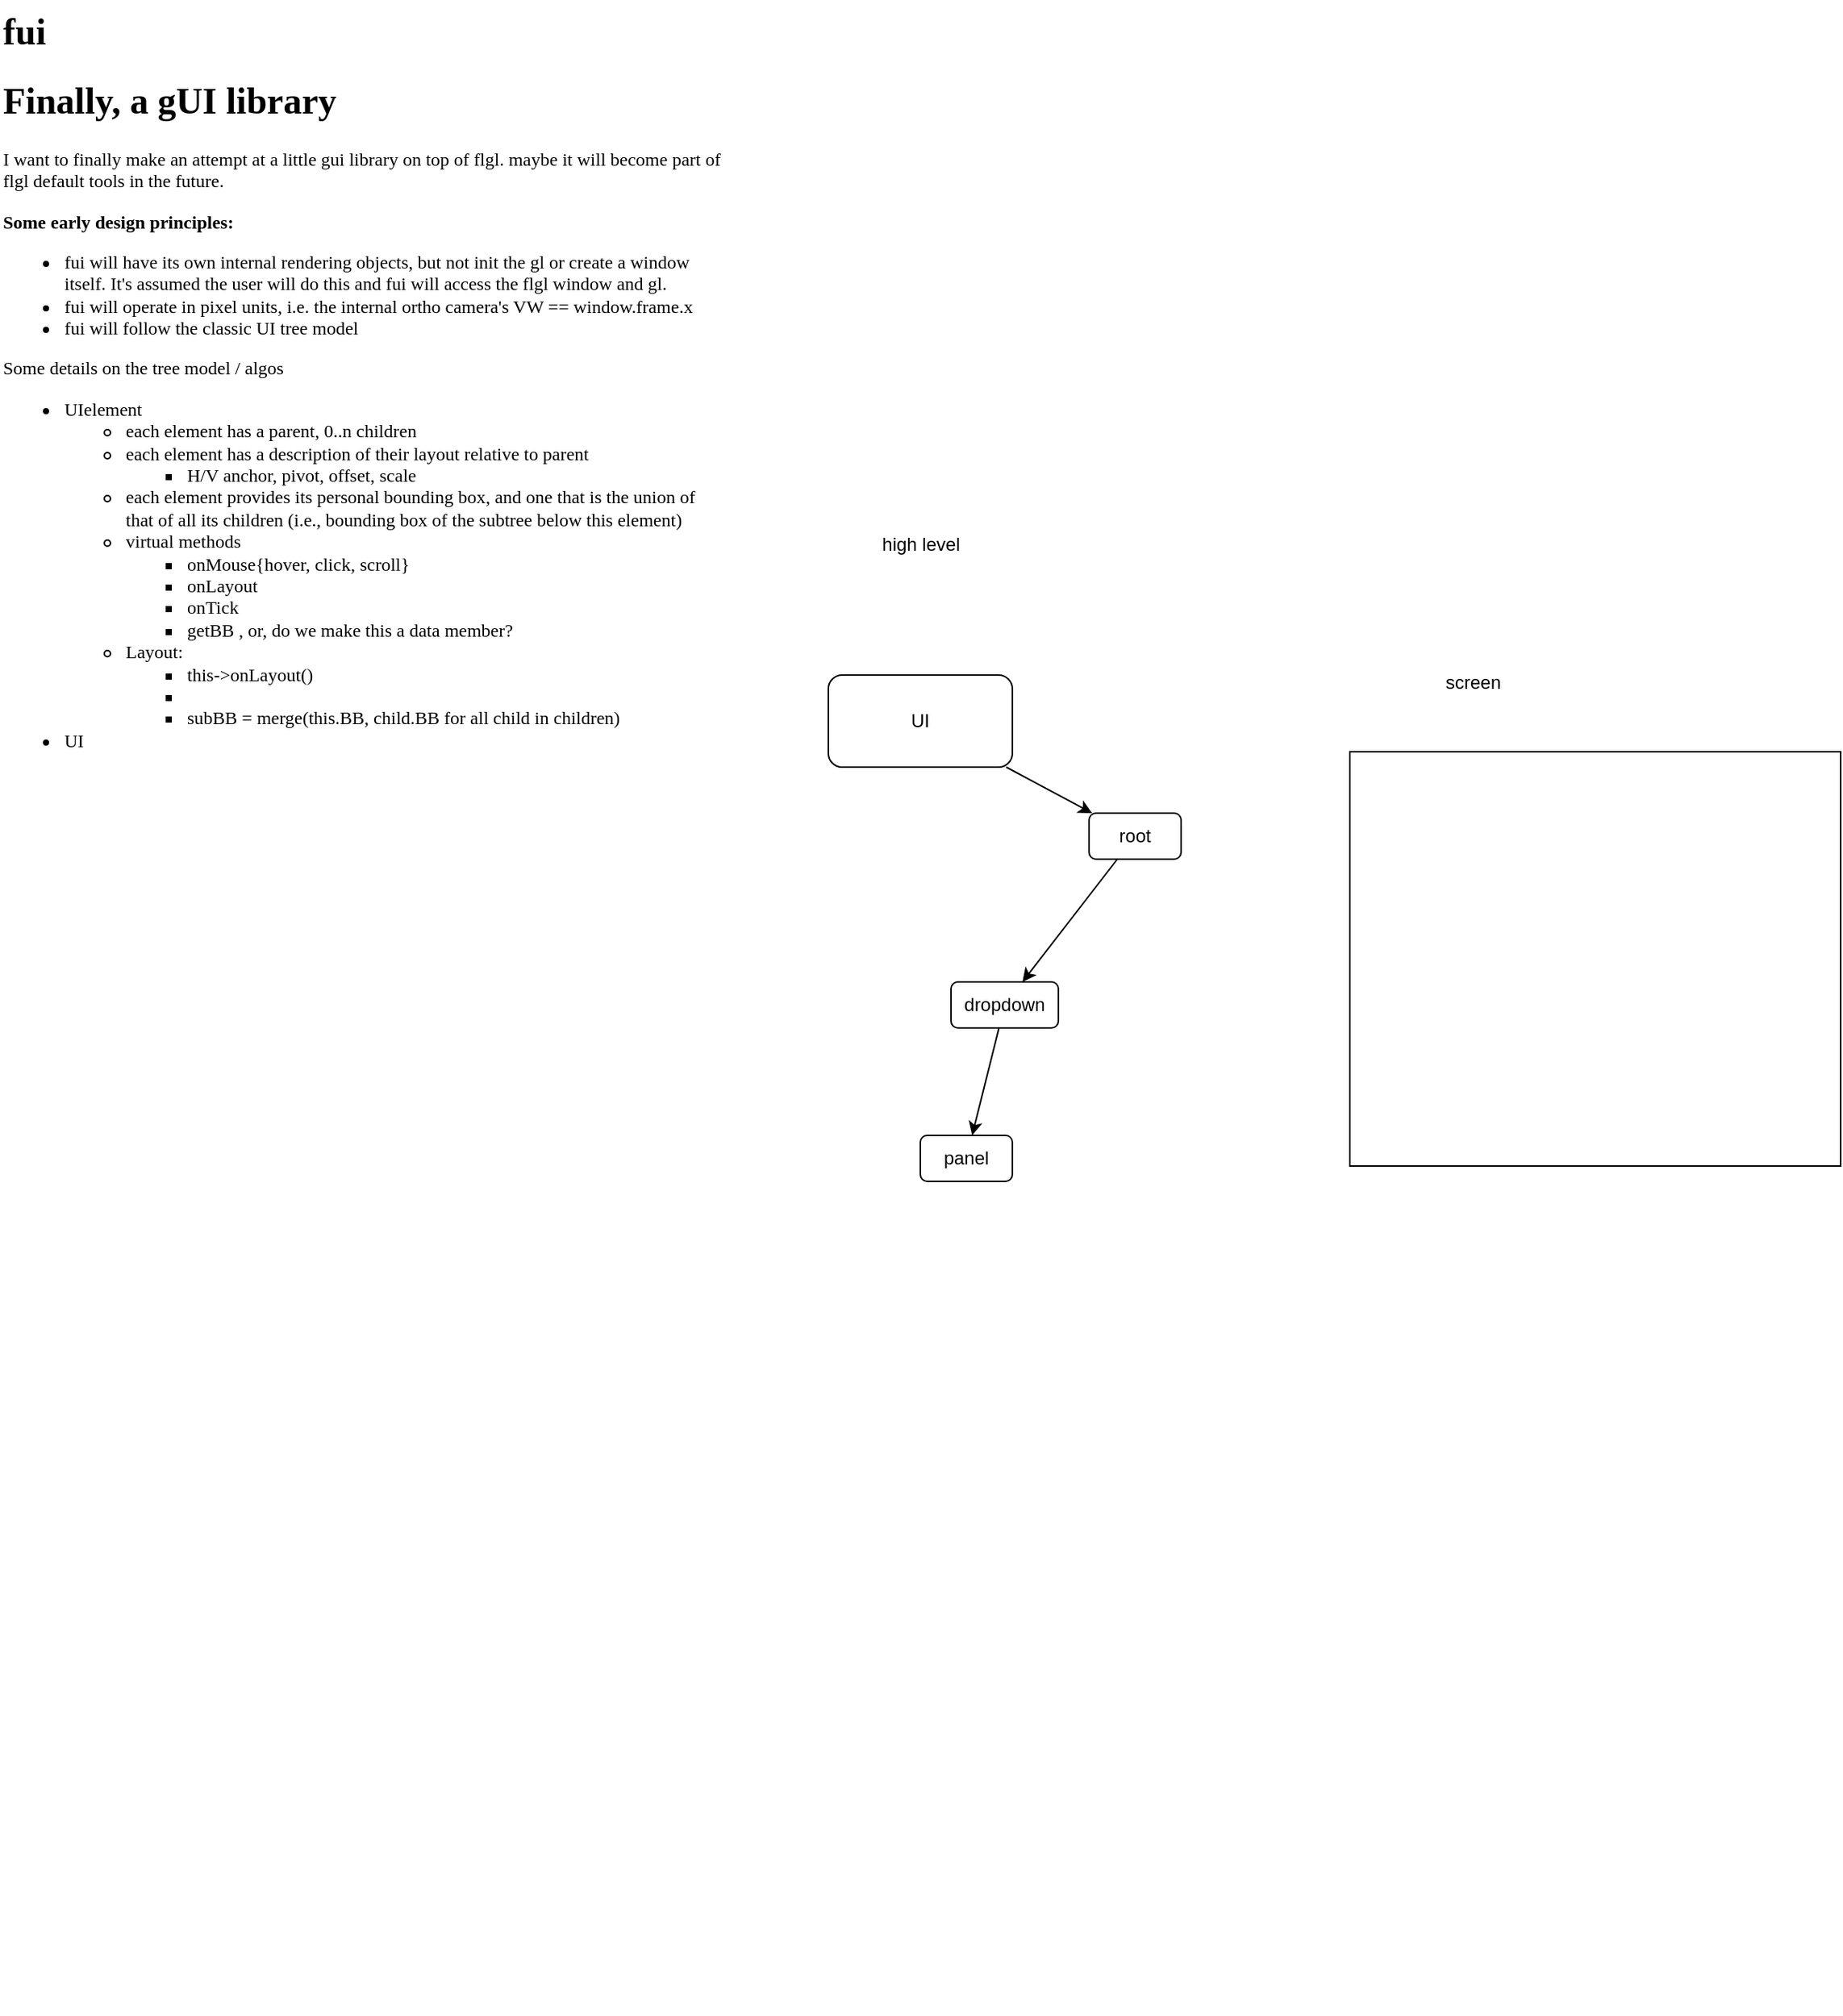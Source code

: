 <mxfile version="26.2.2">
  <diagram name="Page-1" id="lp2veiCRscP3U8StC7rZ">
    <mxGraphModel dx="595" dy="401" grid="1" gridSize="10" guides="1" tooltips="1" connect="1" arrows="1" fold="1" page="1" pageScale="1" pageWidth="2336" pageHeight="1654" math="0" shadow="0">
      <root>
        <mxCell id="0" />
        <mxCell id="1" parent="0" />
        <mxCell id="ty1HiWzOJetkXGf1xy9L-2" value="&lt;h1 style=&quot;margin-top: 0px;&quot;&gt;fui&lt;/h1&gt;&lt;h1 style=&quot;margin-top: 0px;&quot;&gt;Finally, a gUI library&lt;/h1&gt;&lt;p&gt;I want to finally make an attempt at a little gui library on top of flgl. maybe it will become part of flgl default tools in the future.&lt;/p&gt;&lt;p&gt;&lt;b&gt;Some early design principles:&lt;/b&gt;&lt;/p&gt;&lt;p&gt;&lt;/p&gt;&lt;ul&gt;&lt;li&gt;fui will have its own internal rendering objects, but not init the gl or create a window itself. It&#39;s assumed the user will do this and fui will access the flgl window and gl.&lt;/li&gt;&lt;li&gt;fui will operate in pixel units, i.e. the internal ortho camera&#39;s VW == window.frame.x&lt;/li&gt;&lt;li&gt;fui will follow the classic UI tree model&lt;/li&gt;&lt;/ul&gt;&lt;div&gt;Some details on the tree model / algos&lt;/div&gt;&lt;ul&gt;&lt;li&gt;UIelement&lt;/li&gt;&lt;ul&gt;&lt;li&gt;each element has a parent, 0..n children&lt;/li&gt;&lt;li&gt;each element has a description of their layout relative to parent&lt;/li&gt;&lt;ul&gt;&lt;li&gt;H/V anchor, pivot, offset, scale&lt;/li&gt;&lt;/ul&gt;&lt;li&gt;each element provides its personal bounding box, and one that is the union of that of all its children (i.e., bounding box of the subtree below this element)&lt;/li&gt;&lt;li&gt;virtual methods&lt;/li&gt;&lt;ul&gt;&lt;li&gt;onMouse{hover, click, scroll}&lt;/li&gt;&lt;li&gt;onLayout&lt;/li&gt;&lt;li&gt;onTick&lt;/li&gt;&lt;li&gt;getBB , or, do we make this a data member?&lt;/li&gt;&lt;/ul&gt;&lt;li&gt;Layout:&amp;nbsp;&lt;/li&gt;&lt;ul&gt;&lt;li&gt;this-&amp;gt;onLayout()&lt;/li&gt;&lt;li&gt;&lt;br&gt;&lt;/li&gt;&lt;li&gt;subBB = merge(this.BB, child.BB for all child in children)&lt;/li&gt;&lt;/ul&gt;&lt;/ul&gt;&lt;li&gt;UI&lt;/li&gt;&lt;/ul&gt;&lt;p&gt;&lt;/p&gt;" style="text;html=1;whiteSpace=wrap;overflow=hidden;rounded=0;fontFamily=Times New Roman;" parent="1" vertex="1">
          <mxGeometry x="50" y="40" width="470" height="1310" as="geometry" />
        </mxCell>
        <mxCell id="ty1HiWzOJetkXGf1xy9L-3" value="high level" style="text;html=1;align=center;verticalAlign=middle;resizable=0;points=[];autosize=1;strokeColor=none;fillColor=none;" parent="1" vertex="1">
          <mxGeometry x="615" y="380" width="70" height="30" as="geometry" />
        </mxCell>
        <mxCell id="ty1HiWzOJetkXGf1xy9L-4" value="UI" style="rounded=1;whiteSpace=wrap;html=1;" parent="1" vertex="1">
          <mxGeometry x="590" y="480" width="120" height="60" as="geometry" />
        </mxCell>
        <mxCell id="ty1HiWzOJetkXGf1xy9L-5" value="" style="endArrow=classic;html=1;rounded=0;" parent="1" source="ty1HiWzOJetkXGf1xy9L-4" target="ty1HiWzOJetkXGf1xy9L-6" edge="1">
          <mxGeometry width="50" height="50" relative="1" as="geometry">
            <mxPoint x="790" y="610" as="sourcePoint" />
            <mxPoint x="840" y="560" as="targetPoint" />
          </mxGeometry>
        </mxCell>
        <mxCell id="ty1HiWzOJetkXGf1xy9L-6" value="root" style="rounded=1;whiteSpace=wrap;html=1;" parent="1" vertex="1">
          <mxGeometry x="760" y="570" width="60" height="30" as="geometry" />
        </mxCell>
        <mxCell id="ty1HiWzOJetkXGf1xy9L-9" value="" style="rounded=0;whiteSpace=wrap;html=1;" parent="1" vertex="1">
          <mxGeometry x="930" y="530" width="320" height="270" as="geometry" />
        </mxCell>
        <mxCell id="ty1HiWzOJetkXGf1xy9L-10" value="screen" style="text;html=1;align=center;verticalAlign=middle;resizable=0;points=[];autosize=1;strokeColor=none;fillColor=none;" parent="1" vertex="1">
          <mxGeometry x="980" y="470" width="60" height="30" as="geometry" />
        </mxCell>
        <mxCell id="ty1HiWzOJetkXGf1xy9L-11" value="" style="endArrow=classic;html=1;rounded=0;" parent="1" source="ty1HiWzOJetkXGf1xy9L-6" target="ty1HiWzOJetkXGf1xy9L-12" edge="1">
          <mxGeometry width="50" height="50" relative="1" as="geometry">
            <mxPoint x="720" y="544" as="sourcePoint" />
            <mxPoint x="800" y="690" as="targetPoint" />
          </mxGeometry>
        </mxCell>
        <mxCell id="ty1HiWzOJetkXGf1xy9L-12" value="dropdown" style="rounded=1;whiteSpace=wrap;html=1;" parent="1" vertex="1">
          <mxGeometry x="670" y="680" width="70" height="30" as="geometry" />
        </mxCell>
        <mxCell id="ty1HiWzOJetkXGf1xy9L-13" value="panel" style="rounded=1;whiteSpace=wrap;html=1;" parent="1" vertex="1">
          <mxGeometry x="650" y="780" width="60" height="30" as="geometry" />
        </mxCell>
        <mxCell id="ty1HiWzOJetkXGf1xy9L-14" value="" style="endArrow=classic;html=1;rounded=0;" parent="1" source="ty1HiWzOJetkXGf1xy9L-12" target="ty1HiWzOJetkXGf1xy9L-13" edge="1">
          <mxGeometry width="50" height="50" relative="1" as="geometry">
            <mxPoint x="740" y="760" as="sourcePoint" />
            <mxPoint x="680" y="770" as="targetPoint" />
          </mxGeometry>
        </mxCell>
      </root>
    </mxGraphModel>
  </diagram>
</mxfile>
